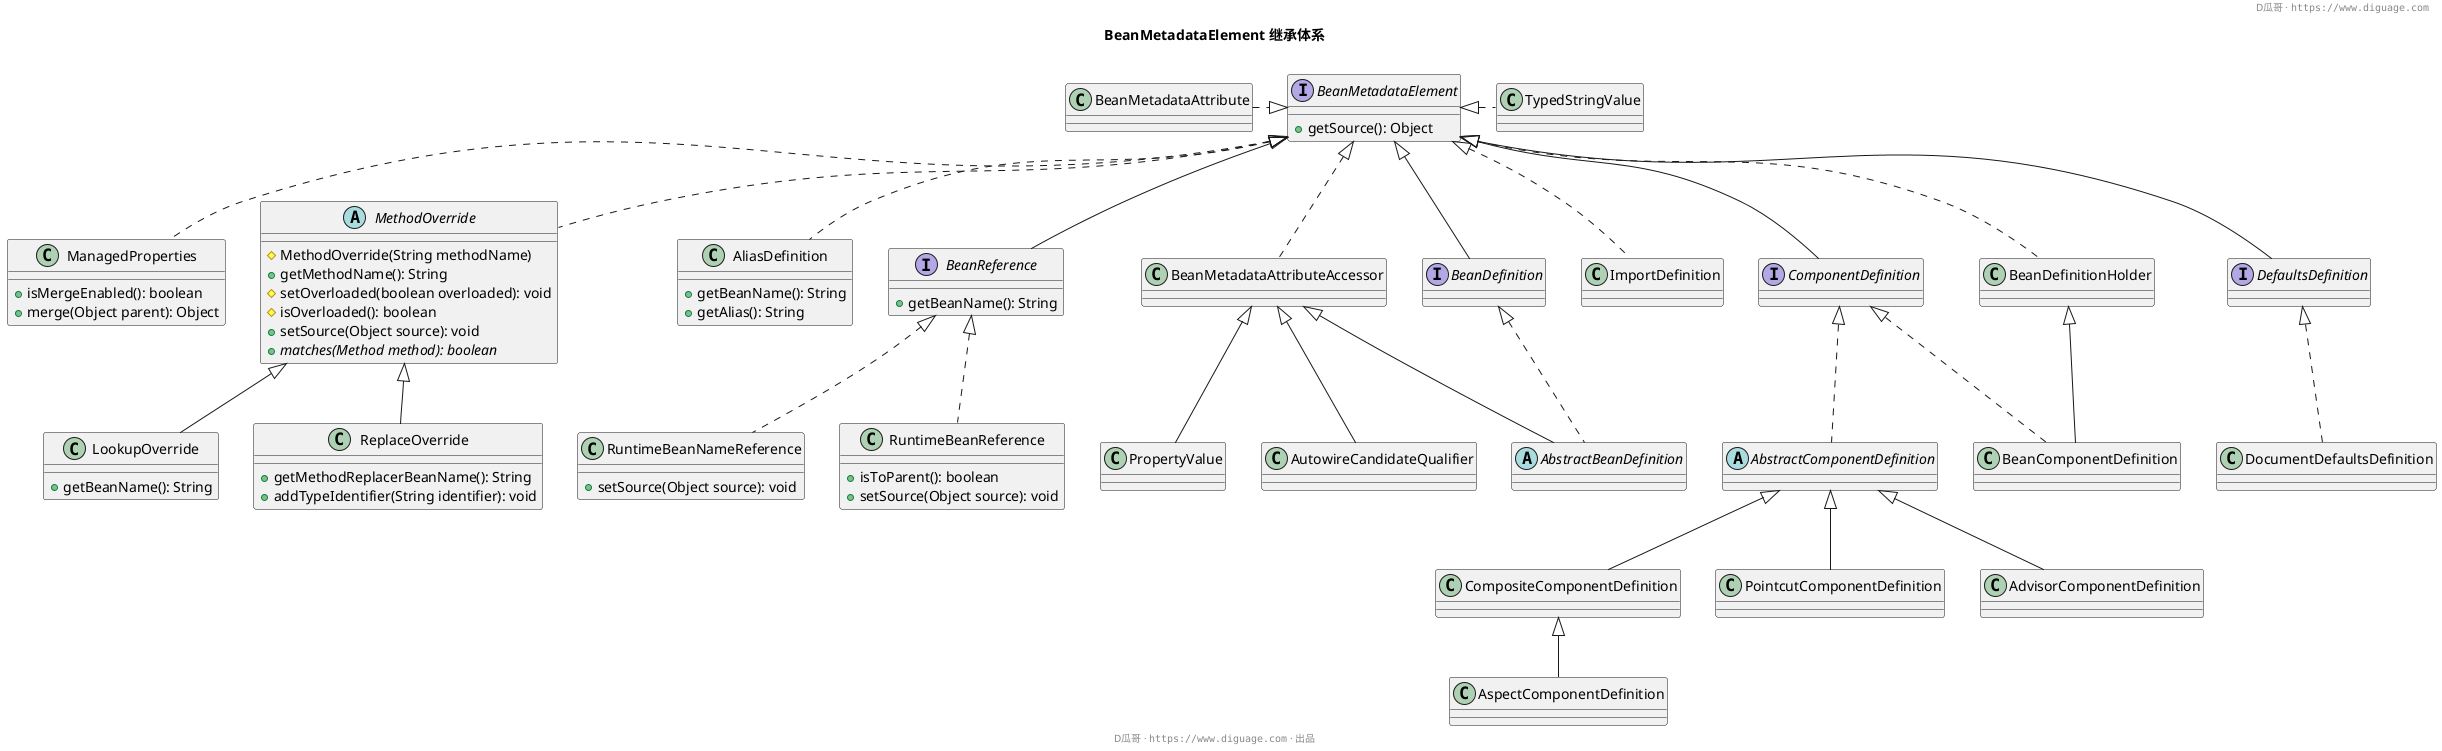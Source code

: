 @startuml
header D瓜哥 · ""https://www.diguage.com""

title **BeanMetadataElement 继承体系**


interface BeanMetadataElement {
    + getSource(): Object
}

class ManagedProperties implements BeanMetadataElement {
    + isMergeEnabled(): boolean
    + merge(Object parent): Object
}

abstract class MethodOverride implements BeanMetadataElement {
    # MethodOverride(String methodName)
    + getMethodName(): String
    # setOverloaded(boolean overloaded): void
    # isOverloaded(): boolean
    + setSource(Object source): void
    + {abstract} matches(Method method): boolean
}

class AliasDefinition implements BeanMetadataElement {
    + getBeanName(): String
    + getAlias(): String
}

interface BeanReference extends BeanMetadataElement {
    + getBeanName(): String
}

class BeanMetadataAttribute
BeanMetadataAttribute .right.|> BeanMetadataElement

class BeanMetadataAttributeAccessor implements BeanMetadataElement

interface BeanDefinition extends BeanMetadataElement

class ImportDefinition implements BeanMetadataElement

interface ComponentDefinition extends BeanMetadataElement

class BeanDefinitionHolder implements BeanMetadataElement

interface DefaultsDefinition extends BeanMetadataElement

class TypedStringValue
TypedStringValue .left.|> BeanMetadataElement


class LookupOverride extends MethodOverride {
    + getBeanName(): String
}

class ReplaceOverride extends MethodOverride {
    + getMethodReplacerBeanName(): String
    + addTypeIdentifier(String identifier): void
}


class RuntimeBeanNameReference implements BeanReference {
    + setSource(Object source): void
}

class RuntimeBeanReference implements BeanReference {
    + isToParent(): boolean
    + setSource(Object source): void
}


abstract class AbstractComponentDefinition implements ComponentDefinition


class BeanComponentDefinition extends BeanDefinitionHolder implements ComponentDefinition


class PropertyValue extends BeanMetadataAttributeAccessor

class AutowireCandidateQualifier extends BeanMetadataAttributeAccessor

abstract class AbstractBeanDefinition extends BeanMetadataAttributeAccessor implements BeanDefinition

class CompositeComponentDefinition extends AbstractComponentDefinition

class PointcutComponentDefinition extends AbstractComponentDefinition

class AdvisorComponentDefinition extends AbstractComponentDefinition

class AspectComponentDefinition extends CompositeComponentDefinition


class DocumentDefaultsDefinition implements DefaultsDefinition


footer D瓜哥 · ""https://www.diguage.com"" · 出品
@enduml